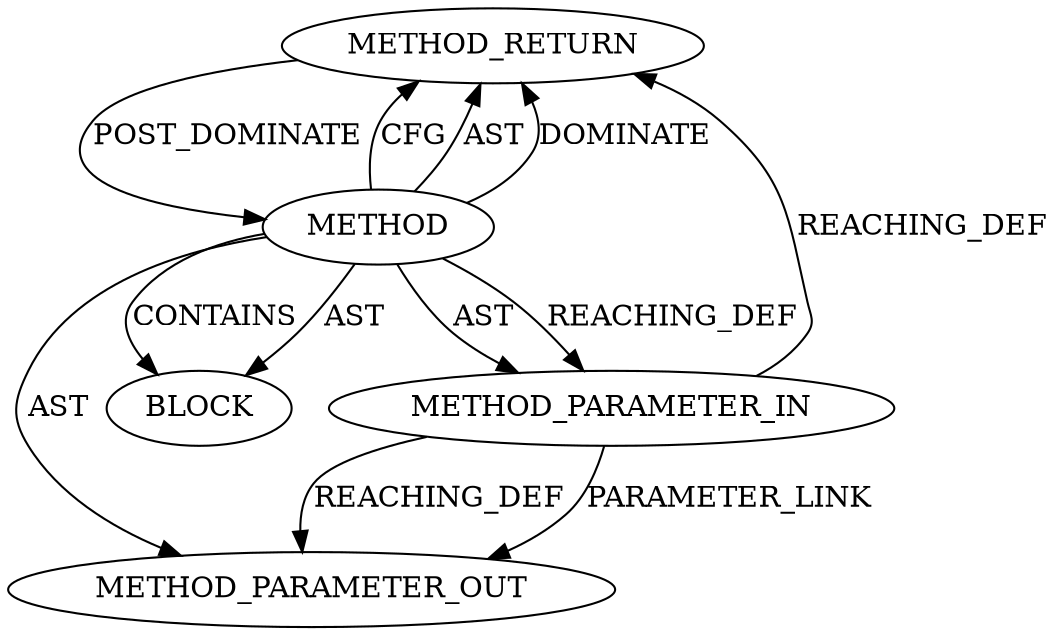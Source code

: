 digraph {
  19786 [label=METHOD_RETURN ORDER=2 CODE="RET" TYPE_FULL_NAME="ANY" EVALUATION_STRATEGY="BY_VALUE"]
  21922 [label=METHOD_PARAMETER_OUT ORDER=1 CODE="p1" IS_VARIADIC=false TYPE_FULL_NAME="ANY" EVALUATION_STRATEGY="BY_VALUE" INDEX=1 NAME="p1"]
  19785 [label=BLOCK ORDER=1 ARGUMENT_INDEX=1 CODE="<empty>" TYPE_FULL_NAME="ANY"]
  19784 [label=METHOD_PARAMETER_IN ORDER=1 CODE="p1" IS_VARIADIC=false TYPE_FULL_NAME="ANY" EVALUATION_STRATEGY="BY_VALUE" INDEX=1 NAME="p1"]
  19783 [label=METHOD AST_PARENT_TYPE="NAMESPACE_BLOCK" AST_PARENT_FULL_NAME="<global>" ORDER=0 CODE="<empty>" FULL_NAME="lock_sock" IS_EXTERNAL=true FILENAME="<empty>" SIGNATURE="" NAME="lock_sock"]
  19783 -> 19786 [label=CFG ]
  19783 -> 19786 [label=AST ]
  19783 -> 19784 [label=AST ]
  19786 -> 19783 [label=POST_DOMINATE ]
  19783 -> 19785 [label=CONTAINS ]
  19784 -> 21922 [label=REACHING_DEF VARIABLE="p1"]
  19783 -> 21922 [label=AST ]
  19783 -> 19786 [label=DOMINATE ]
  19783 -> 19785 [label=AST ]
  19784 -> 21922 [label=PARAMETER_LINK ]
  19783 -> 19784 [label=REACHING_DEF VARIABLE=""]
  19784 -> 19786 [label=REACHING_DEF VARIABLE="p1"]
}
